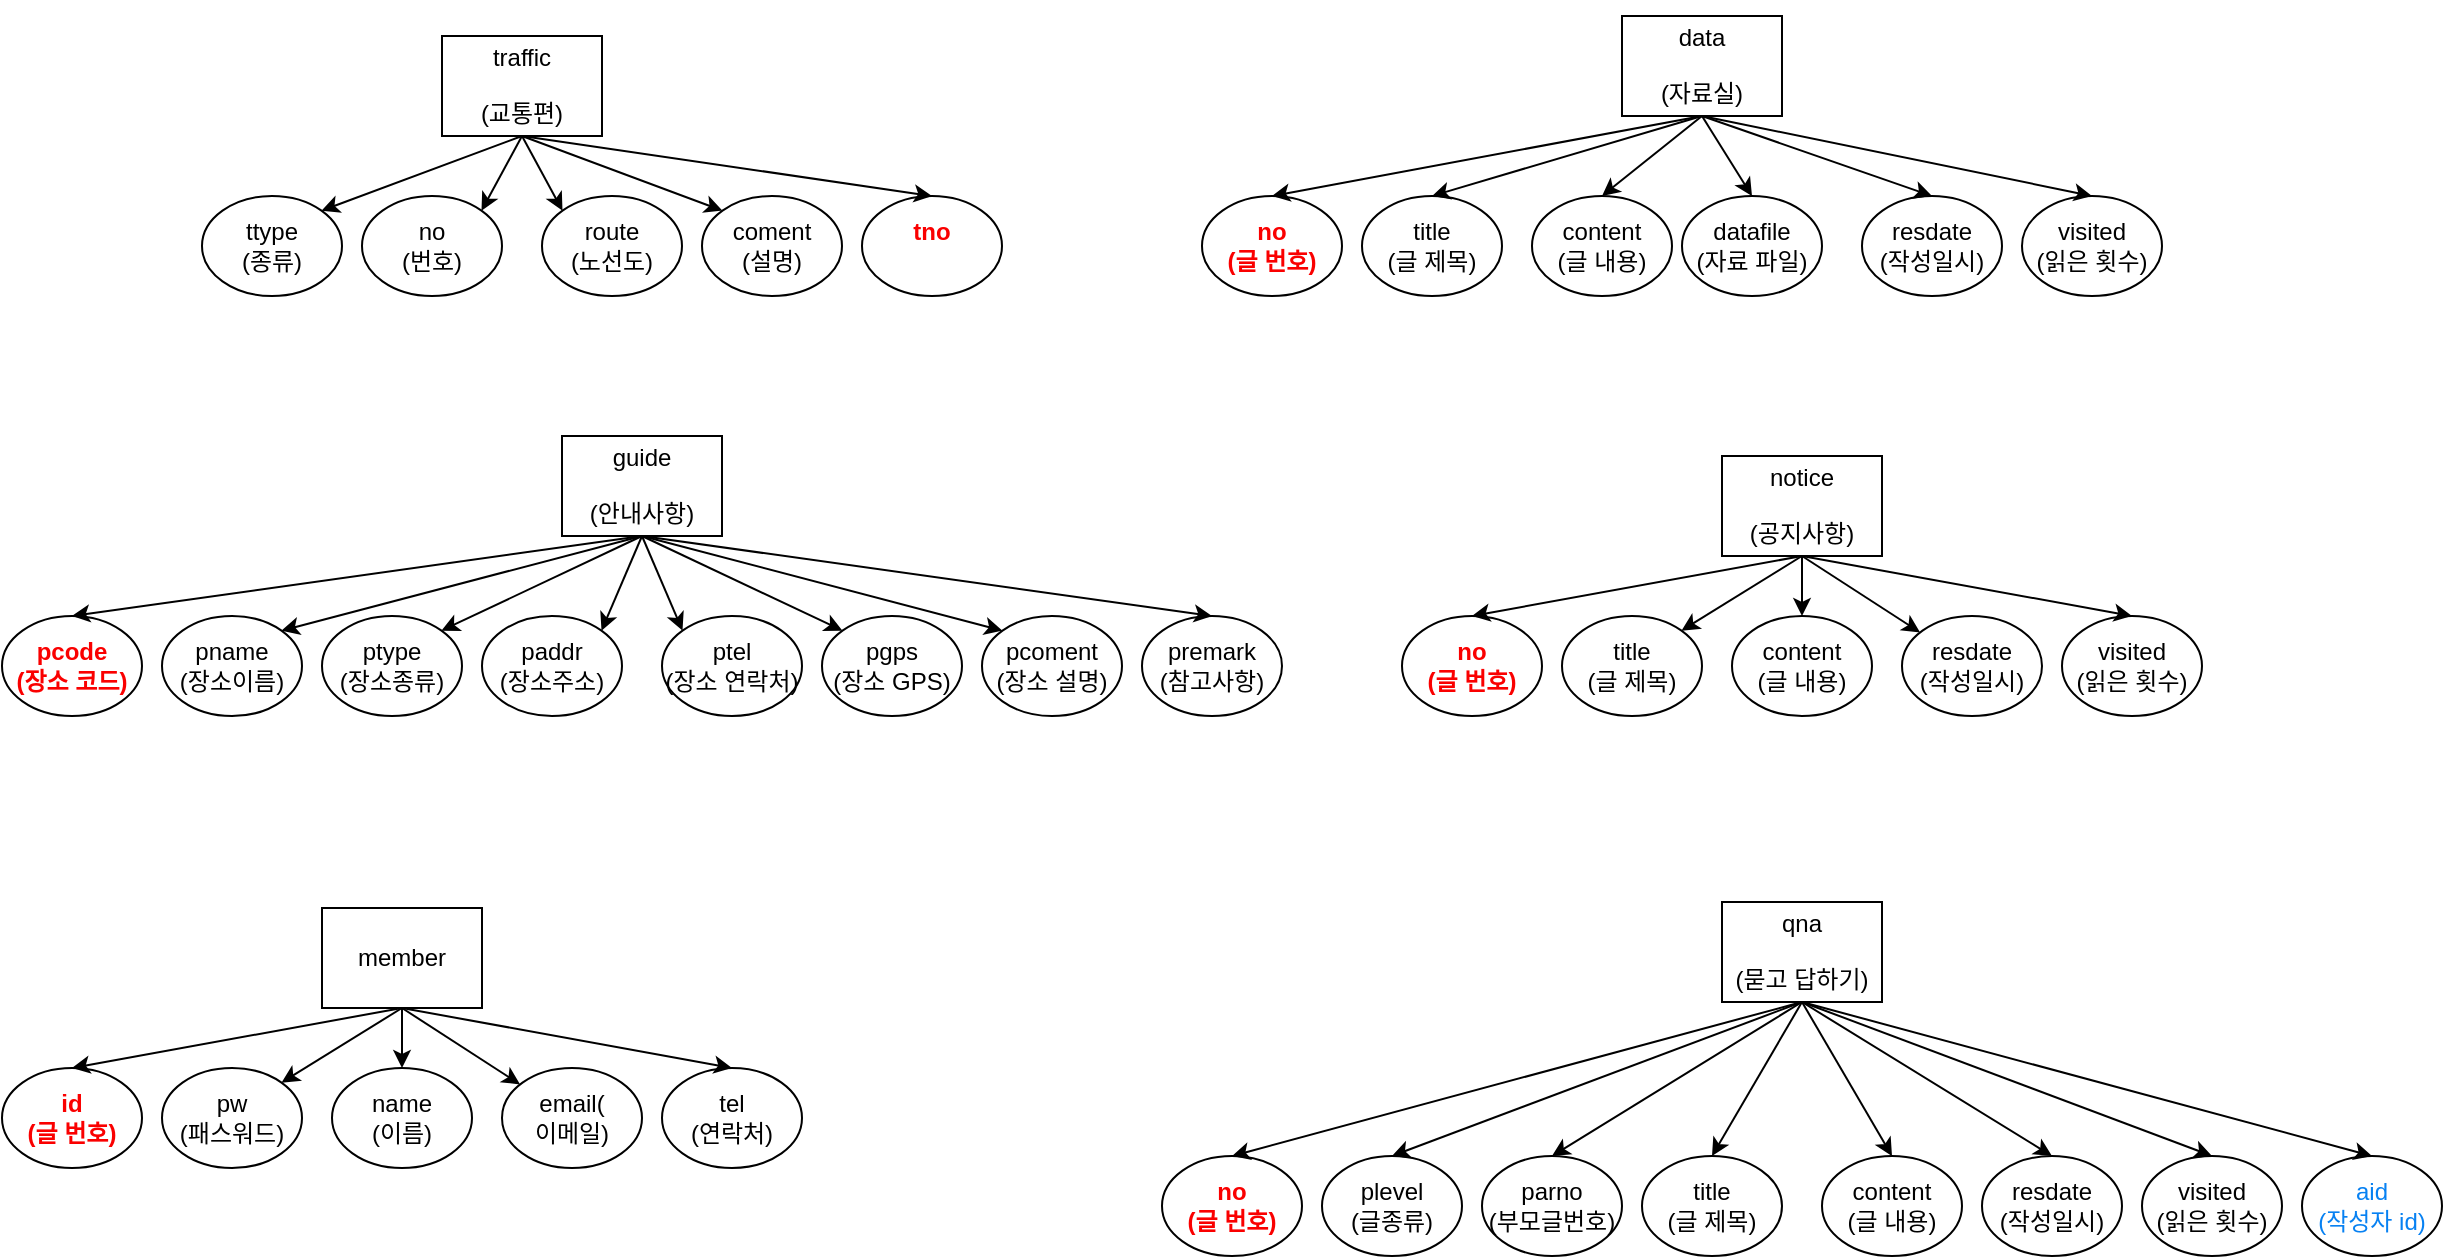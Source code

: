 <mxfile version="24.2.1" type="device">
  <diagram name="페이지-1" id="9E3zr8mdyGoT8FHf1SxX">
    <mxGraphModel dx="2049" dy="1114" grid="1" gridSize="10" guides="1" tooltips="1" connect="1" arrows="1" fold="1" page="1" pageScale="1" pageWidth="827" pageHeight="1169" math="0" shadow="0">
      <root>
        <mxCell id="0" />
        <mxCell id="1" parent="0" />
        <mxCell id="tb4G6pSZykx9wGuryRMF-1" value="&lt;p&gt;&lt;font face=&quot;Helvetica&quot;&gt;traffic&lt;/font&gt;&lt;/p&gt;&lt;p&gt;&lt;span style=&quot;font-family: Helvetica; background-color: initial;&quot;&gt;(교통편)&lt;/span&gt;&lt;/p&gt;" style="rounded=0;whiteSpace=wrap;html=1;hachureGap=4;fontFamily=Architects Daughter;fontSource=https%3A%2F%2Ffonts.googleapis.com%2Fcss%3Ffamily%3DArchitects%2BDaughter;" vertex="1" parent="1">
          <mxGeometry x="350" y="20" width="80" height="50" as="geometry" />
        </mxCell>
        <mxCell id="tb4G6pSZykx9wGuryRMF-2" value="ttype&lt;div&gt;(종류)&lt;/div&gt;" style="ellipse;whiteSpace=wrap;html=1;" vertex="1" parent="1">
          <mxGeometry x="230" y="100" width="70" height="50" as="geometry" />
        </mxCell>
        <mxCell id="tb4G6pSZykx9wGuryRMF-3" value="no&lt;div&gt;(번호)&lt;/div&gt;" style="ellipse;whiteSpace=wrap;html=1;" vertex="1" parent="1">
          <mxGeometry x="310" y="100" width="70" height="50" as="geometry" />
        </mxCell>
        <mxCell id="tb4G6pSZykx9wGuryRMF-4" value="&lt;div&gt;route&lt;/div&gt;&lt;span style=&quot;background-color: initial;&quot;&gt;(노선도)&lt;/span&gt;" style="ellipse;whiteSpace=wrap;html=1;" vertex="1" parent="1">
          <mxGeometry x="400" y="100" width="70" height="50" as="geometry" />
        </mxCell>
        <mxCell id="tb4G6pSZykx9wGuryRMF-5" value="&lt;div&gt;coment&lt;/div&gt;&lt;span style=&quot;background-color: initial;&quot;&gt;(설명)&lt;/span&gt;" style="ellipse;whiteSpace=wrap;html=1;" vertex="1" parent="1">
          <mxGeometry x="480" y="100" width="70" height="50" as="geometry" />
        </mxCell>
        <mxCell id="tb4G6pSZykx9wGuryRMF-6" value="" style="endArrow=classic;html=1;rounded=0;exitX=0.5;exitY=1;exitDx=0;exitDy=0;entryX=0;entryY=0;entryDx=0;entryDy=0;" edge="1" parent="1" source="tb4G6pSZykx9wGuryRMF-1" target="tb4G6pSZykx9wGuryRMF-4">
          <mxGeometry width="50" height="50" relative="1" as="geometry">
            <mxPoint x="570" y="280" as="sourcePoint" />
            <mxPoint x="620" y="230" as="targetPoint" />
          </mxGeometry>
        </mxCell>
        <mxCell id="tb4G6pSZykx9wGuryRMF-7" value="" style="endArrow=classic;html=1;rounded=0;exitX=0.5;exitY=1;exitDx=0;exitDy=0;entryX=1;entryY=0;entryDx=0;entryDy=0;" edge="1" parent="1" source="tb4G6pSZykx9wGuryRMF-1" target="tb4G6pSZykx9wGuryRMF-3">
          <mxGeometry width="50" height="50" relative="1" as="geometry">
            <mxPoint x="400" y="80" as="sourcePoint" />
            <mxPoint x="420" y="117" as="targetPoint" />
          </mxGeometry>
        </mxCell>
        <mxCell id="tb4G6pSZykx9wGuryRMF-8" value="" style="endArrow=classic;html=1;rounded=0;exitX=0.5;exitY=1;exitDx=0;exitDy=0;entryX=1;entryY=0;entryDx=0;entryDy=0;" edge="1" parent="1" source="tb4G6pSZykx9wGuryRMF-1" target="tb4G6pSZykx9wGuryRMF-2">
          <mxGeometry width="50" height="50" relative="1" as="geometry">
            <mxPoint x="400" y="80" as="sourcePoint" />
            <mxPoint x="380" y="117" as="targetPoint" />
          </mxGeometry>
        </mxCell>
        <mxCell id="tb4G6pSZykx9wGuryRMF-9" value="" style="endArrow=classic;html=1;rounded=0;entryX=0;entryY=0;entryDx=0;entryDy=0;" edge="1" parent="1" target="tb4G6pSZykx9wGuryRMF-5">
          <mxGeometry width="50" height="50" relative="1" as="geometry">
            <mxPoint x="390" y="70" as="sourcePoint" />
            <mxPoint x="300" y="117" as="targetPoint" />
          </mxGeometry>
        </mxCell>
        <mxCell id="tb4G6pSZykx9wGuryRMF-10" value="&lt;p&gt;&lt;font face=&quot;Helvetica&quot;&gt;guide&lt;/font&gt;&lt;/p&gt;&lt;p&gt;&lt;span style=&quot;font-family: Helvetica; background-color: initial;&quot;&gt;(안내사항)&lt;/span&gt;&lt;/p&gt;" style="rounded=0;whiteSpace=wrap;html=1;hachureGap=4;fontFamily=Architects Daughter;fontSource=https%3A%2F%2Ffonts.googleapis.com%2Fcss%3Ffamily%3DArchitects%2BDaughter;" vertex="1" parent="1">
          <mxGeometry x="410" y="220" width="80" height="50" as="geometry" />
        </mxCell>
        <mxCell id="tb4G6pSZykx9wGuryRMF-11" value="&lt;div&gt;&lt;font color=&quot;#fa0000&quot;&gt;&lt;b&gt;pcode&lt;/b&gt;&lt;/font&gt;&lt;/div&gt;&lt;div&gt;&lt;font color=&quot;#fa0000&quot;&gt;&lt;b&gt;(장소 코드)&lt;/b&gt;&lt;/font&gt;&lt;/div&gt;" style="ellipse;whiteSpace=wrap;html=1;" vertex="1" parent="1">
          <mxGeometry x="130" y="310" width="70" height="50" as="geometry" />
        </mxCell>
        <mxCell id="tb4G6pSZykx9wGuryRMF-12" value="&lt;div&gt;pname&lt;/div&gt;&lt;div&gt;(장소이름)&lt;/div&gt;" style="ellipse;whiteSpace=wrap;html=1;" vertex="1" parent="1">
          <mxGeometry x="210" y="310" width="70" height="50" as="geometry" />
        </mxCell>
        <mxCell id="tb4G6pSZykx9wGuryRMF-13" value="&lt;div&gt;ptype&lt;/div&gt;&lt;span style=&quot;background-color: initial;&quot;&gt;(장소종류)&lt;/span&gt;" style="ellipse;whiteSpace=wrap;html=1;" vertex="1" parent="1">
          <mxGeometry x="290" y="310" width="70" height="50" as="geometry" />
        </mxCell>
        <mxCell id="tb4G6pSZykx9wGuryRMF-14" value="&lt;div&gt;paddr&lt;/div&gt;&lt;span style=&quot;background-color: initial;&quot;&gt;(장소주소)&lt;/span&gt;" style="ellipse;whiteSpace=wrap;html=1;" vertex="1" parent="1">
          <mxGeometry x="370" y="310" width="70" height="50" as="geometry" />
        </mxCell>
        <mxCell id="tb4G6pSZykx9wGuryRMF-15" value="&lt;div&gt;ptel&lt;/div&gt;&lt;span style=&quot;background-color: initial;&quot;&gt;(장소 연락처)&lt;/span&gt;" style="ellipse;whiteSpace=wrap;html=1;" vertex="1" parent="1">
          <mxGeometry x="460" y="310" width="70" height="50" as="geometry" />
        </mxCell>
        <mxCell id="tb4G6pSZykx9wGuryRMF-16" value="&lt;div&gt;pgps&lt;/div&gt;&lt;span style=&quot;background-color: initial;&quot;&gt;(장소 GPS)&lt;/span&gt;" style="ellipse;whiteSpace=wrap;html=1;" vertex="1" parent="1">
          <mxGeometry x="540" y="310" width="70" height="50" as="geometry" />
        </mxCell>
        <mxCell id="tb4G6pSZykx9wGuryRMF-17" value="&lt;div&gt;pcoment&lt;/div&gt;&lt;div&gt;(장소 설명)&lt;/div&gt;" style="ellipse;whiteSpace=wrap;html=1;" vertex="1" parent="1">
          <mxGeometry x="620" y="310" width="70" height="50" as="geometry" />
        </mxCell>
        <mxCell id="tb4G6pSZykx9wGuryRMF-18" value="&lt;div&gt;premark&lt;/div&gt;&lt;div&gt;(참고사항)&lt;/div&gt;" style="ellipse;whiteSpace=wrap;html=1;" vertex="1" parent="1">
          <mxGeometry x="700" y="310" width="70" height="50" as="geometry" />
        </mxCell>
        <mxCell id="tb4G6pSZykx9wGuryRMF-19" value="" style="endArrow=classic;html=1;rounded=0;exitX=0.5;exitY=1;exitDx=0;exitDy=0;entryX=0.5;entryY=0;entryDx=0;entryDy=0;" edge="1" parent="1" source="tb4G6pSZykx9wGuryRMF-10" target="tb4G6pSZykx9wGuryRMF-11">
          <mxGeometry width="50" height="50" relative="1" as="geometry">
            <mxPoint x="280" y="280" as="sourcePoint" />
            <mxPoint x="330" y="230" as="targetPoint" />
          </mxGeometry>
        </mxCell>
        <mxCell id="tb4G6pSZykx9wGuryRMF-20" value="" style="endArrow=classic;html=1;rounded=0;exitX=0.5;exitY=1;exitDx=0;exitDy=0;entryX=1;entryY=0;entryDx=0;entryDy=0;" edge="1" parent="1" source="tb4G6pSZykx9wGuryRMF-10" target="tb4G6pSZykx9wGuryRMF-12">
          <mxGeometry width="50" height="50" relative="1" as="geometry">
            <mxPoint x="460" y="290" as="sourcePoint" />
            <mxPoint x="175" y="320" as="targetPoint" />
          </mxGeometry>
        </mxCell>
        <mxCell id="tb4G6pSZykx9wGuryRMF-21" value="" style="endArrow=classic;html=1;rounded=0;exitX=0.5;exitY=1;exitDx=0;exitDy=0;entryX=0;entryY=0;entryDx=0;entryDy=0;" edge="1" parent="1" source="tb4G6pSZykx9wGuryRMF-10" target="tb4G6pSZykx9wGuryRMF-17">
          <mxGeometry width="50" height="50" relative="1" as="geometry">
            <mxPoint x="460" y="290" as="sourcePoint" />
            <mxPoint x="280" y="327" as="targetPoint" />
          </mxGeometry>
        </mxCell>
        <mxCell id="tb4G6pSZykx9wGuryRMF-22" value="" style="endArrow=classic;html=1;rounded=0;exitX=0.5;exitY=1;exitDx=0;exitDy=0;entryX=0.5;entryY=0;entryDx=0;entryDy=0;" edge="1" parent="1" source="tb4G6pSZykx9wGuryRMF-10" target="tb4G6pSZykx9wGuryRMF-18">
          <mxGeometry width="50" height="50" relative="1" as="geometry">
            <mxPoint x="460" y="290" as="sourcePoint" />
            <mxPoint x="640" y="327" as="targetPoint" />
          </mxGeometry>
        </mxCell>
        <mxCell id="tb4G6pSZykx9wGuryRMF-23" value="" style="endArrow=classic;html=1;rounded=0;exitX=0.5;exitY=1;exitDx=0;exitDy=0;entryX=0;entryY=0;entryDx=0;entryDy=0;" edge="1" parent="1" source="tb4G6pSZykx9wGuryRMF-10" target="tb4G6pSZykx9wGuryRMF-16">
          <mxGeometry width="50" height="50" relative="1" as="geometry">
            <mxPoint x="460" y="290" as="sourcePoint" />
            <mxPoint x="745" y="320" as="targetPoint" />
          </mxGeometry>
        </mxCell>
        <mxCell id="tb4G6pSZykx9wGuryRMF-24" value="" style="endArrow=classic;html=1;rounded=0;entryX=1;entryY=0;entryDx=0;entryDy=0;exitX=0.5;exitY=1;exitDx=0;exitDy=0;" edge="1" parent="1" source="tb4G6pSZykx9wGuryRMF-10" target="tb4G6pSZykx9wGuryRMF-13">
          <mxGeometry width="50" height="50" relative="1" as="geometry">
            <mxPoint x="450" y="280" as="sourcePoint" />
            <mxPoint x="560" y="327" as="targetPoint" />
          </mxGeometry>
        </mxCell>
        <mxCell id="tb4G6pSZykx9wGuryRMF-25" value="" style="endArrow=classic;html=1;rounded=0;entryX=1;entryY=0;entryDx=0;entryDy=0;exitX=0.5;exitY=1;exitDx=0;exitDy=0;" edge="1" parent="1" source="tb4G6pSZykx9wGuryRMF-10" target="tb4G6pSZykx9wGuryRMF-14">
          <mxGeometry width="50" height="50" relative="1" as="geometry">
            <mxPoint x="440" y="280" as="sourcePoint" />
            <mxPoint x="360" y="327" as="targetPoint" />
          </mxGeometry>
        </mxCell>
        <mxCell id="tb4G6pSZykx9wGuryRMF-26" value="" style="endArrow=classic;html=1;rounded=0;entryX=0;entryY=0;entryDx=0;entryDy=0;exitX=0.5;exitY=1;exitDx=0;exitDy=0;" edge="1" parent="1" source="tb4G6pSZykx9wGuryRMF-10" target="tb4G6pSZykx9wGuryRMF-15">
          <mxGeometry width="50" height="50" relative="1" as="geometry">
            <mxPoint x="470" y="300" as="sourcePoint" />
            <mxPoint x="440" y="327" as="targetPoint" />
          </mxGeometry>
        </mxCell>
        <mxCell id="tb4G6pSZykx9wGuryRMF-27" value="&lt;p&gt;&lt;span style=&quot;background-color: initial; font-family: Helvetica;&quot;&gt;notice&lt;/span&gt;&lt;/p&gt;&lt;p&gt;&lt;span style=&quot;background-color: initial; font-family: Helvetica;&quot;&gt;(공지사항)&lt;/span&gt;&lt;br&gt;&lt;/p&gt;" style="rounded=0;whiteSpace=wrap;html=1;hachureGap=4;fontFamily=Architects Daughter;fontSource=https%3A%2F%2Ffonts.googleapis.com%2Fcss%3Ffamily%3DArchitects%2BDaughter;" vertex="1" parent="1">
          <mxGeometry x="990" y="230" width="80" height="50" as="geometry" />
        </mxCell>
        <mxCell id="tb4G6pSZykx9wGuryRMF-28" value="&lt;div&gt;&lt;font color=&quot;#fa0000&quot;&gt;&lt;b&gt;no&lt;/b&gt;&lt;/font&gt;&lt;/div&gt;&lt;div&gt;&lt;font color=&quot;#fa0000&quot;&gt;&lt;b&gt;(글 번호)&lt;/b&gt;&lt;/font&gt;&lt;/div&gt;" style="ellipse;whiteSpace=wrap;html=1;" vertex="1" parent="1">
          <mxGeometry x="830" y="310" width="70" height="50" as="geometry" />
        </mxCell>
        <mxCell id="tb4G6pSZykx9wGuryRMF-29" value="title&lt;div&gt;(글 제목)&lt;/div&gt;" style="ellipse;whiteSpace=wrap;html=1;" vertex="1" parent="1">
          <mxGeometry x="910" y="310" width="70" height="50" as="geometry" />
        </mxCell>
        <mxCell id="tb4G6pSZykx9wGuryRMF-30" value="content&lt;div&gt;(글 내용)&lt;/div&gt;" style="ellipse;whiteSpace=wrap;html=1;" vertex="1" parent="1">
          <mxGeometry x="995" y="310" width="70" height="50" as="geometry" />
        </mxCell>
        <mxCell id="tb4G6pSZykx9wGuryRMF-31" value="&lt;div&gt;resdate&lt;/div&gt;(작성일시)" style="ellipse;whiteSpace=wrap;html=1;" vertex="1" parent="1">
          <mxGeometry x="1080" y="310" width="70" height="50" as="geometry" />
        </mxCell>
        <mxCell id="tb4G6pSZykx9wGuryRMF-32" value="visited&lt;div&gt;(읽은 횟수)&lt;/div&gt;" style="ellipse;whiteSpace=wrap;html=1;" vertex="1" parent="1">
          <mxGeometry x="1160" y="310" width="70" height="50" as="geometry" />
        </mxCell>
        <mxCell id="tb4G6pSZykx9wGuryRMF-33" value="" style="endArrow=classic;html=1;rounded=0;exitX=0.5;exitY=1;exitDx=0;exitDy=0;entryX=0.5;entryY=0;entryDx=0;entryDy=0;" edge="1" parent="1" source="tb4G6pSZykx9wGuryRMF-27" target="tb4G6pSZykx9wGuryRMF-28">
          <mxGeometry width="50" height="50" relative="1" as="geometry">
            <mxPoint x="1130" y="270" as="sourcePoint" />
            <mxPoint x="1180" y="220" as="targetPoint" />
          </mxGeometry>
        </mxCell>
        <mxCell id="tb4G6pSZykx9wGuryRMF-34" value="" style="endArrow=classic;html=1;rounded=0;exitX=0.5;exitY=1;exitDx=0;exitDy=0;entryX=0.5;entryY=0;entryDx=0;entryDy=0;" edge="1" parent="1" source="tb4G6pSZykx9wGuryRMF-27" target="tb4G6pSZykx9wGuryRMF-32">
          <mxGeometry width="50" height="50" relative="1" as="geometry">
            <mxPoint x="1040" y="290" as="sourcePoint" />
            <mxPoint x="875" y="320" as="targetPoint" />
          </mxGeometry>
        </mxCell>
        <mxCell id="tb4G6pSZykx9wGuryRMF-35" value="" style="endArrow=classic;html=1;rounded=0;exitX=0.5;exitY=1;exitDx=0;exitDy=0;" edge="1" parent="1" source="tb4G6pSZykx9wGuryRMF-27" target="tb4G6pSZykx9wGuryRMF-31">
          <mxGeometry width="50" height="50" relative="1" as="geometry">
            <mxPoint x="1040" y="290" as="sourcePoint" />
            <mxPoint x="1205" y="320" as="targetPoint" />
          </mxGeometry>
        </mxCell>
        <mxCell id="tb4G6pSZykx9wGuryRMF-36" value="" style="endArrow=classic;html=1;rounded=0;exitX=0.5;exitY=1;exitDx=0;exitDy=0;entryX=1;entryY=0;entryDx=0;entryDy=0;" edge="1" parent="1" source="tb4G6pSZykx9wGuryRMF-27" target="tb4G6pSZykx9wGuryRMF-29">
          <mxGeometry width="50" height="50" relative="1" as="geometry">
            <mxPoint x="1030" y="300" as="sourcePoint" />
            <mxPoint x="1099" y="328" as="targetPoint" />
          </mxGeometry>
        </mxCell>
        <mxCell id="tb4G6pSZykx9wGuryRMF-37" value="" style="endArrow=classic;html=1;rounded=0;exitX=0.5;exitY=1;exitDx=0;exitDy=0;entryX=0.5;entryY=0;entryDx=0;entryDy=0;" edge="1" parent="1" source="tb4G6pSZykx9wGuryRMF-27" target="tb4G6pSZykx9wGuryRMF-30">
          <mxGeometry width="50" height="50" relative="1" as="geometry">
            <mxPoint x="1040" y="290" as="sourcePoint" />
            <mxPoint x="980" y="327" as="targetPoint" />
          </mxGeometry>
        </mxCell>
        <mxCell id="tb4G6pSZykx9wGuryRMF-38" value="&lt;p&gt;&lt;font face=&quot;Helvetica&quot;&gt;qna&lt;/font&gt;&lt;/p&gt;&lt;p&gt;&lt;font face=&quot;Helvetica&quot;&gt;(묻고 답하기)&lt;/font&gt;&lt;/p&gt;" style="rounded=0;whiteSpace=wrap;html=1;hachureGap=4;fontFamily=Architects Daughter;fontSource=https%3A%2F%2Ffonts.googleapis.com%2Fcss%3Ffamily%3DArchitects%2BDaughter;" vertex="1" parent="1">
          <mxGeometry x="990" y="453" width="80" height="50" as="geometry" />
        </mxCell>
        <mxCell id="tb4G6pSZykx9wGuryRMF-39" value="&lt;div&gt;&lt;font color=&quot;#fa0000&quot;&gt;&lt;b&gt;no&lt;/b&gt;&lt;/font&gt;&lt;/div&gt;&lt;div&gt;&lt;font color=&quot;#fa0000&quot;&gt;&lt;b&gt;(글 번호)&lt;/b&gt;&lt;/font&gt;&lt;/div&gt;" style="ellipse;whiteSpace=wrap;html=1;" vertex="1" parent="1">
          <mxGeometry x="710" y="580" width="70" height="50" as="geometry" />
        </mxCell>
        <mxCell id="tb4G6pSZykx9wGuryRMF-40" value="title&lt;div&gt;(글 제목)&lt;/div&gt;" style="ellipse;whiteSpace=wrap;html=1;" vertex="1" parent="1">
          <mxGeometry x="950" y="580" width="70" height="50" as="geometry" />
        </mxCell>
        <mxCell id="tb4G6pSZykx9wGuryRMF-41" value="plevel&lt;div&gt;(글종류)&lt;/div&gt;" style="ellipse;whiteSpace=wrap;html=1;" vertex="1" parent="1">
          <mxGeometry x="790" y="580" width="70" height="50" as="geometry" />
        </mxCell>
        <mxCell id="tb4G6pSZykx9wGuryRMF-42" value="&lt;div&gt;parno&lt;/div&gt;(부모글번호)&lt;div&gt;&lt;/div&gt;" style="ellipse;whiteSpace=wrap;html=1;" vertex="1" parent="1">
          <mxGeometry x="870" y="580" width="70" height="50" as="geometry" />
        </mxCell>
        <mxCell id="tb4G6pSZykx9wGuryRMF-43" value="visited&lt;div&gt;(읽은 횟수)&lt;/div&gt;" style="ellipse;whiteSpace=wrap;html=1;" vertex="1" parent="1">
          <mxGeometry x="1200" y="580" width="70" height="50" as="geometry" />
        </mxCell>
        <mxCell id="tb4G6pSZykx9wGuryRMF-44" value="content&lt;div&gt;(글 내용)&lt;/div&gt;" style="ellipse;whiteSpace=wrap;html=1;" vertex="1" parent="1">
          <mxGeometry x="1040" y="580" width="70" height="50" as="geometry" />
        </mxCell>
        <mxCell id="tb4G6pSZykx9wGuryRMF-45" value="&lt;div&gt;resdate&lt;/div&gt;(작성일시)" style="ellipse;whiteSpace=wrap;html=1;" vertex="1" parent="1">
          <mxGeometry x="1120" y="580" width="70" height="50" as="geometry" />
        </mxCell>
        <mxCell id="tb4G6pSZykx9wGuryRMF-46" value="&lt;font color=&quot;#0781f2&quot;&gt;aid&lt;/font&gt;&lt;div&gt;&lt;font color=&quot;#0781f2&quot;&gt;(작성자 id)&lt;/font&gt;&lt;/div&gt;" style="ellipse;whiteSpace=wrap;html=1;" vertex="1" parent="1">
          <mxGeometry x="1280" y="580" width="70" height="50" as="geometry" />
        </mxCell>
        <mxCell id="tb4G6pSZykx9wGuryRMF-47" value="" style="endArrow=classic;html=1;rounded=0;exitX=0.5;exitY=1;exitDx=0;exitDy=0;entryX=0.5;entryY=0;entryDx=0;entryDy=0;" edge="1" parent="1" source="tb4G6pSZykx9wGuryRMF-38" target="tb4G6pSZykx9wGuryRMF-39">
          <mxGeometry width="50" height="50" relative="1" as="geometry">
            <mxPoint x="1000" y="520" as="sourcePoint" />
            <mxPoint x="1050" y="470" as="targetPoint" />
          </mxGeometry>
        </mxCell>
        <mxCell id="tb4G6pSZykx9wGuryRMF-48" value="" style="endArrow=classic;html=1;rounded=0;exitX=0.5;exitY=1;exitDx=0;exitDy=0;entryX=0.5;entryY=0;entryDx=0;entryDy=0;" edge="1" parent="1" source="tb4G6pSZykx9wGuryRMF-38" target="tb4G6pSZykx9wGuryRMF-46">
          <mxGeometry width="50" height="50" relative="1" as="geometry">
            <mxPoint x="1040" y="520" as="sourcePoint" />
            <mxPoint x="755" y="590" as="targetPoint" />
          </mxGeometry>
        </mxCell>
        <mxCell id="tb4G6pSZykx9wGuryRMF-49" value="" style="endArrow=classic;html=1;rounded=0;exitX=0.5;exitY=1;exitDx=0;exitDy=0;entryX=0.5;entryY=0;entryDx=0;entryDy=0;" edge="1" parent="1" source="tb4G6pSZykx9wGuryRMF-38" target="tb4G6pSZykx9wGuryRMF-43">
          <mxGeometry width="50" height="50" relative="1" as="geometry">
            <mxPoint x="1040" y="520" as="sourcePoint" />
            <mxPoint x="1325" y="590" as="targetPoint" />
          </mxGeometry>
        </mxCell>
        <mxCell id="tb4G6pSZykx9wGuryRMF-50" value="" style="endArrow=classic;html=1;rounded=0;exitX=0.5;exitY=1;exitDx=0;exitDy=0;entryX=0.5;entryY=0;entryDx=0;entryDy=0;" edge="1" parent="1" source="tb4G6pSZykx9wGuryRMF-38" target="tb4G6pSZykx9wGuryRMF-41">
          <mxGeometry width="50" height="50" relative="1" as="geometry">
            <mxPoint x="1040" y="520" as="sourcePoint" />
            <mxPoint x="1245" y="590" as="targetPoint" />
          </mxGeometry>
        </mxCell>
        <mxCell id="tb4G6pSZykx9wGuryRMF-51" value="" style="endArrow=classic;html=1;rounded=0;exitX=0.5;exitY=1;exitDx=0;exitDy=0;entryX=0.5;entryY=0;entryDx=0;entryDy=0;" edge="1" parent="1" source="tb4G6pSZykx9wGuryRMF-38" target="tb4G6pSZykx9wGuryRMF-42">
          <mxGeometry width="50" height="50" relative="1" as="geometry">
            <mxPoint x="1040" y="520" as="sourcePoint" />
            <mxPoint x="835" y="590" as="targetPoint" />
          </mxGeometry>
        </mxCell>
        <mxCell id="tb4G6pSZykx9wGuryRMF-52" value="" style="endArrow=classic;html=1;rounded=0;exitX=0.5;exitY=1;exitDx=0;exitDy=0;entryX=0.5;entryY=0;entryDx=0;entryDy=0;" edge="1" parent="1" source="tb4G6pSZykx9wGuryRMF-38" target="tb4G6pSZykx9wGuryRMF-45">
          <mxGeometry width="50" height="50" relative="1" as="geometry">
            <mxPoint x="1040" y="520" as="sourcePoint" />
            <mxPoint x="915" y="590" as="targetPoint" />
          </mxGeometry>
        </mxCell>
        <mxCell id="tb4G6pSZykx9wGuryRMF-53" value="" style="endArrow=classic;html=1;rounded=0;exitX=0.5;exitY=1;exitDx=0;exitDy=0;entryX=0.5;entryY=0;entryDx=0;entryDy=0;" edge="1" parent="1" source="tb4G6pSZykx9wGuryRMF-38" target="tb4G6pSZykx9wGuryRMF-44">
          <mxGeometry width="50" height="50" relative="1" as="geometry">
            <mxPoint x="1040" y="520" as="sourcePoint" />
            <mxPoint x="1165" y="590" as="targetPoint" />
          </mxGeometry>
        </mxCell>
        <mxCell id="tb4G6pSZykx9wGuryRMF-54" value="" style="endArrow=classic;html=1;rounded=0;entryX=0.5;entryY=0;entryDx=0;entryDy=0;exitX=0.5;exitY=1;exitDx=0;exitDy=0;" edge="1" parent="1" source="tb4G6pSZykx9wGuryRMF-38" target="tb4G6pSZykx9wGuryRMF-40">
          <mxGeometry width="50" height="50" relative="1" as="geometry">
            <mxPoint x="1030" y="530" as="sourcePoint" />
            <mxPoint x="1085" y="590" as="targetPoint" />
          </mxGeometry>
        </mxCell>
        <mxCell id="tb4G6pSZykx9wGuryRMF-55" value="&lt;p&gt;&lt;font face=&quot;Helvetica&quot;&gt;data&lt;/font&gt;&lt;/p&gt;&lt;p&gt;&lt;font face=&quot;Helvetica&quot;&gt;(자료실)&lt;/font&gt;&lt;/p&gt;" style="rounded=0;whiteSpace=wrap;html=1;hachureGap=4;fontFamily=Architects Daughter;fontSource=https%3A%2F%2Ffonts.googleapis.com%2Fcss%3Ffamily%3DArchitects%2BDaughter;" vertex="1" parent="1">
          <mxGeometry x="940" y="10" width="80" height="50" as="geometry" />
        </mxCell>
        <mxCell id="tb4G6pSZykx9wGuryRMF-56" value="&lt;div&gt;&lt;font color=&quot;#fa0000&quot;&gt;&lt;b&gt;no&lt;/b&gt;&lt;/font&gt;&lt;/div&gt;&lt;div&gt;&lt;font color=&quot;#fa0000&quot;&gt;&lt;b&gt;(글 번호)&lt;/b&gt;&lt;/font&gt;&lt;/div&gt;" style="ellipse;whiteSpace=wrap;html=1;" vertex="1" parent="1">
          <mxGeometry x="730" y="100" width="70" height="50" as="geometry" />
        </mxCell>
        <mxCell id="tb4G6pSZykx9wGuryRMF-57" value="title&lt;div&gt;(글 제목)&lt;/div&gt;" style="ellipse;whiteSpace=wrap;html=1;" vertex="1" parent="1">
          <mxGeometry x="810" y="100" width="70" height="50" as="geometry" />
        </mxCell>
        <mxCell id="tb4G6pSZykx9wGuryRMF-58" value="content&lt;div&gt;(글 내용)&lt;/div&gt;" style="ellipse;whiteSpace=wrap;html=1;" vertex="1" parent="1">
          <mxGeometry x="895" y="100" width="70" height="50" as="geometry" />
        </mxCell>
        <mxCell id="tb4G6pSZykx9wGuryRMF-59" value="&lt;div&gt;resdate&lt;/div&gt;(작성일시)" style="ellipse;whiteSpace=wrap;html=1;" vertex="1" parent="1">
          <mxGeometry x="1060" y="100" width="70" height="50" as="geometry" />
        </mxCell>
        <mxCell id="tb4G6pSZykx9wGuryRMF-60" value="visited&lt;div&gt;(읽은 횟수)&lt;/div&gt;" style="ellipse;whiteSpace=wrap;html=1;" vertex="1" parent="1">
          <mxGeometry x="1140" y="100" width="70" height="50" as="geometry" />
        </mxCell>
        <mxCell id="tb4G6pSZykx9wGuryRMF-61" value="datafile&lt;div&gt;(자료 파일)&lt;/div&gt;" style="ellipse;whiteSpace=wrap;html=1;" vertex="1" parent="1">
          <mxGeometry x="970" y="100" width="70" height="50" as="geometry" />
        </mxCell>
        <mxCell id="tb4G6pSZykx9wGuryRMF-62" value="&lt;div&gt;&lt;font color=&quot;#fa0000&quot;&gt;&lt;b&gt;tno&lt;/b&gt;&lt;/font&gt;&lt;/div&gt;&lt;div&gt;&lt;br&gt;&lt;/div&gt;" style="ellipse;whiteSpace=wrap;html=1;" vertex="1" parent="1">
          <mxGeometry x="560" y="100" width="70" height="50" as="geometry" />
        </mxCell>
        <mxCell id="tb4G6pSZykx9wGuryRMF-64" value="&lt;p&gt;&lt;font face=&quot;Helvetica&quot;&gt;member&lt;/font&gt;&lt;/p&gt;" style="rounded=0;whiteSpace=wrap;html=1;hachureGap=4;fontFamily=Architects Daughter;fontSource=https%3A%2F%2Ffonts.googleapis.com%2Fcss%3Ffamily%3DArchitects%2BDaughter;" vertex="1" parent="1">
          <mxGeometry x="290" y="456" width="80" height="50" as="geometry" />
        </mxCell>
        <mxCell id="tb4G6pSZykx9wGuryRMF-65" value="&lt;div&gt;&lt;b style=&quot;color: rgb(250, 0, 0); background-color: initial;&quot;&gt;id&lt;/b&gt;&lt;/div&gt;&lt;div&gt;&lt;b style=&quot;color: rgb(250, 0, 0); background-color: initial;&quot;&gt;(글 번호)&lt;/b&gt;&lt;br&gt;&lt;/div&gt;" style="ellipse;whiteSpace=wrap;html=1;" vertex="1" parent="1">
          <mxGeometry x="130" y="536" width="70" height="50" as="geometry" />
        </mxCell>
        <mxCell id="tb4G6pSZykx9wGuryRMF-66" value="pw&lt;div&gt;(패스워드)&lt;/div&gt;" style="ellipse;whiteSpace=wrap;html=1;" vertex="1" parent="1">
          <mxGeometry x="210" y="536" width="70" height="50" as="geometry" />
        </mxCell>
        <mxCell id="tb4G6pSZykx9wGuryRMF-67" value="name&lt;div&gt;(이름)&lt;br&gt;&lt;/div&gt;" style="ellipse;whiteSpace=wrap;html=1;" vertex="1" parent="1">
          <mxGeometry x="295" y="536" width="70" height="50" as="geometry" />
        </mxCell>
        <mxCell id="tb4G6pSZykx9wGuryRMF-68" value="email(&lt;div&gt;이메일)&lt;div&gt;&lt;/div&gt;&lt;/div&gt;" style="ellipse;whiteSpace=wrap;html=1;" vertex="1" parent="1">
          <mxGeometry x="380" y="536" width="70" height="50" as="geometry" />
        </mxCell>
        <mxCell id="tb4G6pSZykx9wGuryRMF-69" value="tel&lt;div&gt;(&lt;span style=&quot;background-color: initial;&quot;&gt;연락처)&lt;/span&gt;&lt;/div&gt;" style="ellipse;whiteSpace=wrap;html=1;" vertex="1" parent="1">
          <mxGeometry x="460" y="536" width="70" height="50" as="geometry" />
        </mxCell>
        <mxCell id="tb4G6pSZykx9wGuryRMF-70" value="" style="endArrow=classic;html=1;rounded=0;exitX=0.5;exitY=1;exitDx=0;exitDy=0;entryX=0.5;entryY=0;entryDx=0;entryDy=0;" edge="1" parent="1" source="tb4G6pSZykx9wGuryRMF-64" target="tb4G6pSZykx9wGuryRMF-65">
          <mxGeometry width="50" height="50" relative="1" as="geometry">
            <mxPoint x="430" y="496" as="sourcePoint" />
            <mxPoint x="480" y="446" as="targetPoint" />
          </mxGeometry>
        </mxCell>
        <mxCell id="tb4G6pSZykx9wGuryRMF-71" value="" style="endArrow=classic;html=1;rounded=0;exitX=0.5;exitY=1;exitDx=0;exitDy=0;entryX=0.5;entryY=0;entryDx=0;entryDy=0;" edge="1" parent="1" source="tb4G6pSZykx9wGuryRMF-64" target="tb4G6pSZykx9wGuryRMF-69">
          <mxGeometry width="50" height="50" relative="1" as="geometry">
            <mxPoint x="340" y="516" as="sourcePoint" />
            <mxPoint x="175" y="546" as="targetPoint" />
          </mxGeometry>
        </mxCell>
        <mxCell id="tb4G6pSZykx9wGuryRMF-72" value="" style="endArrow=classic;html=1;rounded=0;exitX=0.5;exitY=1;exitDx=0;exitDy=0;" edge="1" parent="1" source="tb4G6pSZykx9wGuryRMF-64" target="tb4G6pSZykx9wGuryRMF-68">
          <mxGeometry width="50" height="50" relative="1" as="geometry">
            <mxPoint x="340" y="516" as="sourcePoint" />
            <mxPoint x="505" y="546" as="targetPoint" />
          </mxGeometry>
        </mxCell>
        <mxCell id="tb4G6pSZykx9wGuryRMF-73" value="" style="endArrow=classic;html=1;rounded=0;exitX=0.5;exitY=1;exitDx=0;exitDy=0;entryX=1;entryY=0;entryDx=0;entryDy=0;" edge="1" parent="1" source="tb4G6pSZykx9wGuryRMF-64" target="tb4G6pSZykx9wGuryRMF-66">
          <mxGeometry width="50" height="50" relative="1" as="geometry">
            <mxPoint x="330" y="526" as="sourcePoint" />
            <mxPoint x="399" y="554" as="targetPoint" />
          </mxGeometry>
        </mxCell>
        <mxCell id="tb4G6pSZykx9wGuryRMF-74" value="" style="endArrow=classic;html=1;rounded=0;exitX=0.5;exitY=1;exitDx=0;exitDy=0;entryX=0.5;entryY=0;entryDx=0;entryDy=0;" edge="1" parent="1" source="tb4G6pSZykx9wGuryRMF-64" target="tb4G6pSZykx9wGuryRMF-67">
          <mxGeometry width="50" height="50" relative="1" as="geometry">
            <mxPoint x="340" y="516" as="sourcePoint" />
            <mxPoint x="280" y="553" as="targetPoint" />
          </mxGeometry>
        </mxCell>
        <mxCell id="tb4G6pSZykx9wGuryRMF-79" value="" style="endArrow=classic;html=1;rounded=0;exitX=0.5;exitY=1;exitDx=0;exitDy=0;entryX=0.5;entryY=0;entryDx=0;entryDy=0;" edge="1" parent="1" source="tb4G6pSZykx9wGuryRMF-55" target="tb4G6pSZykx9wGuryRMF-56">
          <mxGeometry width="50" height="50" relative="1" as="geometry">
            <mxPoint x="850" y="210" as="sourcePoint" />
            <mxPoint x="900" y="160" as="targetPoint" />
          </mxGeometry>
        </mxCell>
        <mxCell id="tb4G6pSZykx9wGuryRMF-80" value="" style="endArrow=classic;html=1;rounded=0;exitX=0.5;exitY=1;exitDx=0;exitDy=0;entryX=0.5;entryY=0;entryDx=0;entryDy=0;" edge="1" parent="1" source="tb4G6pSZykx9wGuryRMF-55" target="tb4G6pSZykx9wGuryRMF-60">
          <mxGeometry width="50" height="50" relative="1" as="geometry">
            <mxPoint x="990" y="70" as="sourcePoint" />
            <mxPoint x="775" y="110" as="targetPoint" />
          </mxGeometry>
        </mxCell>
        <mxCell id="tb4G6pSZykx9wGuryRMF-81" value="" style="endArrow=classic;html=1;rounded=0;entryX=0.5;entryY=0;entryDx=0;entryDy=0;exitX=0.5;exitY=1;exitDx=0;exitDy=0;" edge="1" parent="1" source="tb4G6pSZykx9wGuryRMF-55" target="tb4G6pSZykx9wGuryRMF-59">
          <mxGeometry width="50" height="50" relative="1" as="geometry">
            <mxPoint x="980" y="90" as="sourcePoint" />
            <mxPoint x="1185" y="110" as="targetPoint" />
          </mxGeometry>
        </mxCell>
        <mxCell id="tb4G6pSZykx9wGuryRMF-82" value="" style="endArrow=classic;html=1;rounded=0;entryX=0.5;entryY=0;entryDx=0;entryDy=0;exitX=0.5;exitY=1;exitDx=0;exitDy=0;" edge="1" parent="1" source="tb4G6pSZykx9wGuryRMF-55" target="tb4G6pSZykx9wGuryRMF-57">
          <mxGeometry width="50" height="50" relative="1" as="geometry">
            <mxPoint x="990" y="70" as="sourcePoint" />
            <mxPoint x="1105" y="110" as="targetPoint" />
          </mxGeometry>
        </mxCell>
        <mxCell id="tb4G6pSZykx9wGuryRMF-83" value="" style="endArrow=classic;html=1;rounded=0;entryX=0.5;entryY=0;entryDx=0;entryDy=0;" edge="1" parent="1" target="tb4G6pSZykx9wGuryRMF-58">
          <mxGeometry width="50" height="50" relative="1" as="geometry">
            <mxPoint x="980" y="60" as="sourcePoint" />
            <mxPoint x="855" y="110" as="targetPoint" />
          </mxGeometry>
        </mxCell>
        <mxCell id="tb4G6pSZykx9wGuryRMF-84" value="" style="endArrow=classic;html=1;rounded=0;entryX=0.5;entryY=0;entryDx=0;entryDy=0;exitX=0.5;exitY=1;exitDx=0;exitDy=0;" edge="1" parent="1" source="tb4G6pSZykx9wGuryRMF-55" target="tb4G6pSZykx9wGuryRMF-61">
          <mxGeometry width="50" height="50" relative="1" as="geometry">
            <mxPoint x="980" y="80" as="sourcePoint" />
            <mxPoint x="940" y="110" as="targetPoint" />
          </mxGeometry>
        </mxCell>
        <mxCell id="tb4G6pSZykx9wGuryRMF-85" value="" style="endArrow=classic;html=1;rounded=0;exitX=0.5;exitY=1;exitDx=0;exitDy=0;entryX=0.5;entryY=0;entryDx=0;entryDy=0;" edge="1" parent="1" source="tb4G6pSZykx9wGuryRMF-1" target="tb4G6pSZykx9wGuryRMF-62">
          <mxGeometry width="50" height="50" relative="1" as="geometry">
            <mxPoint x="510" y="350" as="sourcePoint" />
            <mxPoint x="560" y="300" as="targetPoint" />
          </mxGeometry>
        </mxCell>
      </root>
    </mxGraphModel>
  </diagram>
</mxfile>
